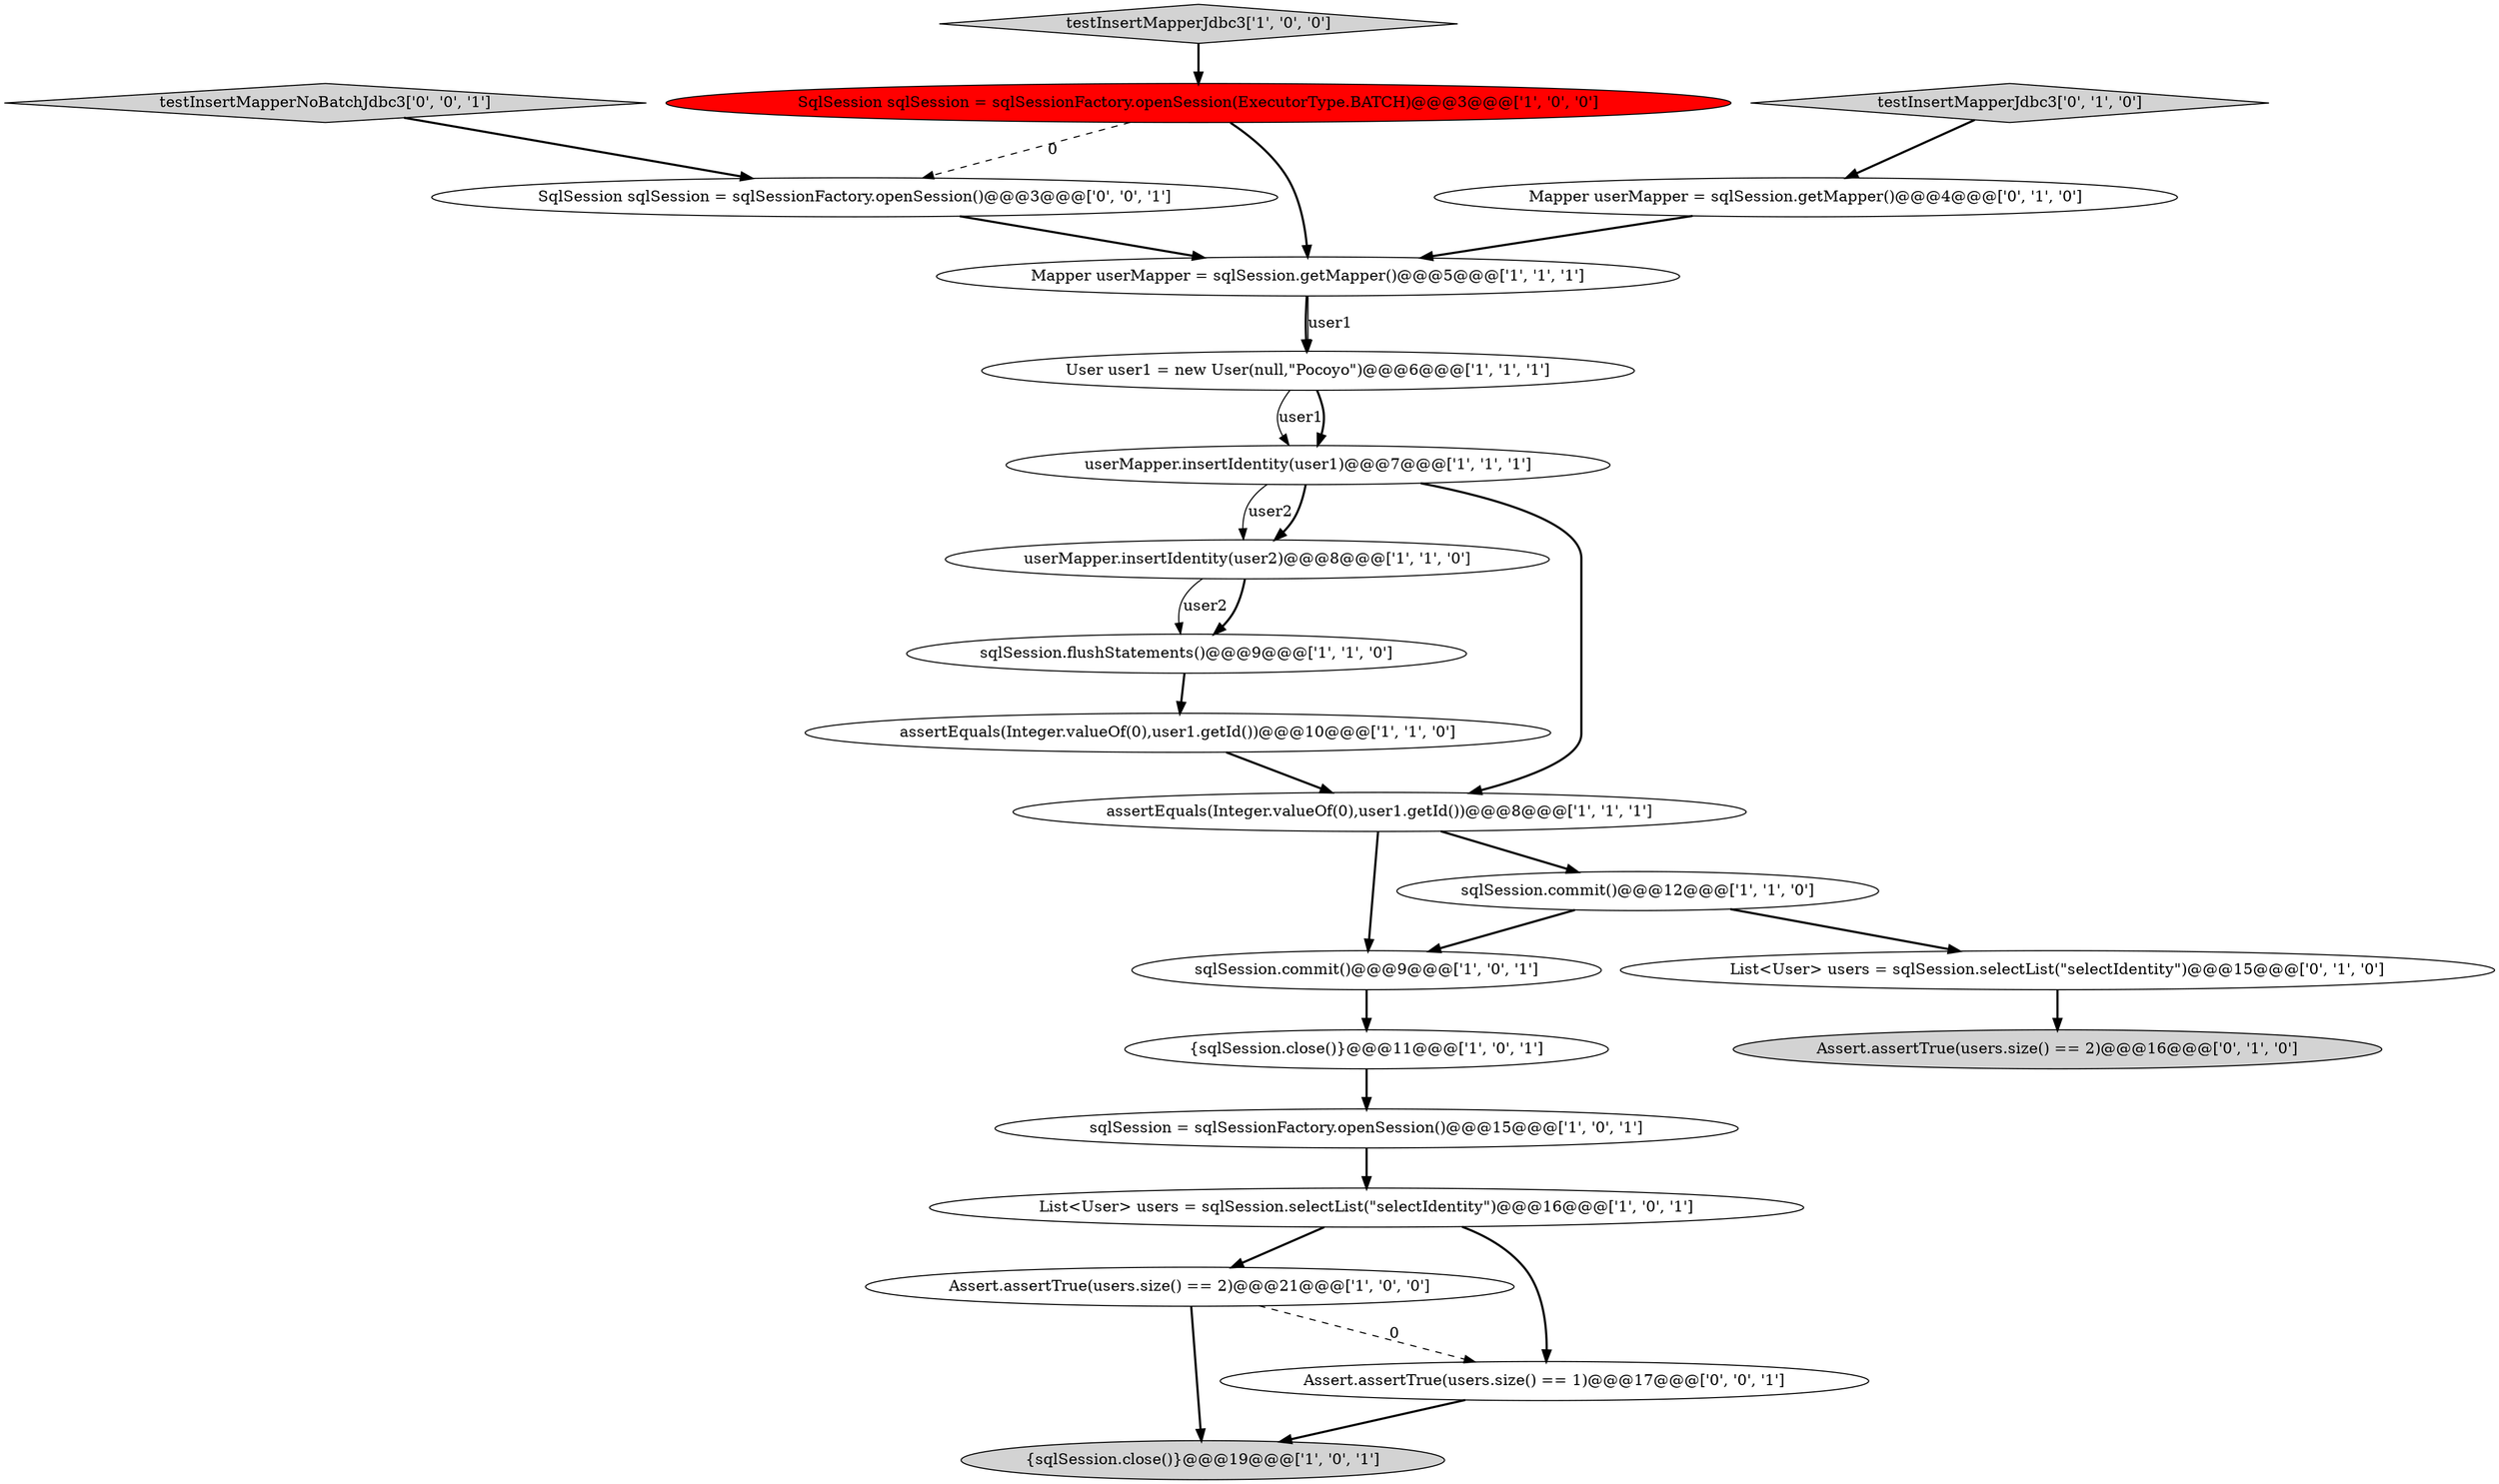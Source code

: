 digraph {
18 [style = filled, label = "Mapper userMapper = sqlSession.getMapper()@@@4@@@['0', '1', '0']", fillcolor = white, shape = ellipse image = "AAA0AAABBB2BBB"];
10 [style = filled, label = "Mapper userMapper = sqlSession.getMapper()@@@5@@@['1', '1', '1']", fillcolor = white, shape = ellipse image = "AAA0AAABBB1BBB"];
7 [style = filled, label = "User user1 = new User(null,\"Pocoyo\")@@@6@@@['1', '1', '1']", fillcolor = white, shape = ellipse image = "AAA0AAABBB1BBB"];
8 [style = filled, label = "assertEquals(Integer.valueOf(0),user1.getId())@@@10@@@['1', '1', '0']", fillcolor = white, shape = ellipse image = "AAA0AAABBB1BBB"];
14 [style = filled, label = "Assert.assertTrue(users.size() == 2)@@@21@@@['1', '0', '0']", fillcolor = white, shape = ellipse image = "AAA0AAABBB1BBB"];
20 [style = filled, label = "testInsertMapperNoBatchJdbc3['0', '0', '1']", fillcolor = lightgray, shape = diamond image = "AAA0AAABBB3BBB"];
1 [style = filled, label = "{sqlSession.close()}@@@11@@@['1', '0', '1']", fillcolor = white, shape = ellipse image = "AAA0AAABBB1BBB"];
21 [style = filled, label = "SqlSession sqlSession = sqlSessionFactory.openSession()@@@3@@@['0', '0', '1']", fillcolor = white, shape = ellipse image = "AAA0AAABBB3BBB"];
6 [style = filled, label = "sqlSession.commit()@@@9@@@['1', '0', '1']", fillcolor = white, shape = ellipse image = "AAA0AAABBB1BBB"];
17 [style = filled, label = "testInsertMapperJdbc3['0', '1', '0']", fillcolor = lightgray, shape = diamond image = "AAA0AAABBB2BBB"];
4 [style = filled, label = "SqlSession sqlSession = sqlSessionFactory.openSession(ExecutorType.BATCH)@@@3@@@['1', '0', '0']", fillcolor = red, shape = ellipse image = "AAA1AAABBB1BBB"];
12 [style = filled, label = "testInsertMapperJdbc3['1', '0', '0']", fillcolor = lightgray, shape = diamond image = "AAA0AAABBB1BBB"];
5 [style = filled, label = "userMapper.insertIdentity(user2)@@@8@@@['1', '1', '0']", fillcolor = white, shape = ellipse image = "AAA0AAABBB1BBB"];
15 [style = filled, label = "sqlSession.flushStatements()@@@9@@@['1', '1', '0']", fillcolor = white, shape = ellipse image = "AAA0AAABBB1BBB"];
2 [style = filled, label = "userMapper.insertIdentity(user1)@@@7@@@['1', '1', '1']", fillcolor = white, shape = ellipse image = "AAA0AAABBB1BBB"];
3 [style = filled, label = "assertEquals(Integer.valueOf(0),user1.getId())@@@8@@@['1', '1', '1']", fillcolor = white, shape = ellipse image = "AAA0AAABBB1BBB"];
22 [style = filled, label = "Assert.assertTrue(users.size() == 1)@@@17@@@['0', '0', '1']", fillcolor = white, shape = ellipse image = "AAA0AAABBB3BBB"];
13 [style = filled, label = "{sqlSession.close()}@@@19@@@['1', '0', '1']", fillcolor = lightgray, shape = ellipse image = "AAA0AAABBB1BBB"];
9 [style = filled, label = "sqlSession.commit()@@@12@@@['1', '1', '0']", fillcolor = white, shape = ellipse image = "AAA0AAABBB1BBB"];
0 [style = filled, label = "sqlSession = sqlSessionFactory.openSession()@@@15@@@['1', '0', '1']", fillcolor = white, shape = ellipse image = "AAA0AAABBB1BBB"];
16 [style = filled, label = "List<User> users = sqlSession.selectList(\"selectIdentity\")@@@15@@@['0', '1', '0']", fillcolor = white, shape = ellipse image = "AAA0AAABBB2BBB"];
11 [style = filled, label = "List<User> users = sqlSession.selectList(\"selectIdentity\")@@@16@@@['1', '0', '1']", fillcolor = white, shape = ellipse image = "AAA0AAABBB1BBB"];
19 [style = filled, label = "Assert.assertTrue(users.size() == 2)@@@16@@@['0', '1', '0']", fillcolor = lightgray, shape = ellipse image = "AAA0AAABBB2BBB"];
4->10 [style = bold, label=""];
21->10 [style = bold, label=""];
11->14 [style = bold, label=""];
2->3 [style = bold, label=""];
8->3 [style = bold, label=""];
7->2 [style = solid, label="user1"];
5->15 [style = bold, label=""];
0->11 [style = bold, label=""];
3->6 [style = bold, label=""];
14->22 [style = dashed, label="0"];
1->0 [style = bold, label=""];
16->19 [style = bold, label=""];
4->21 [style = dashed, label="0"];
10->7 [style = bold, label=""];
10->7 [style = solid, label="user1"];
9->16 [style = bold, label=""];
9->6 [style = bold, label=""];
20->21 [style = bold, label=""];
3->9 [style = bold, label=""];
6->1 [style = bold, label=""];
18->10 [style = bold, label=""];
12->4 [style = bold, label=""];
7->2 [style = bold, label=""];
11->22 [style = bold, label=""];
14->13 [style = bold, label=""];
22->13 [style = bold, label=""];
5->15 [style = solid, label="user2"];
2->5 [style = solid, label="user2"];
15->8 [style = bold, label=""];
17->18 [style = bold, label=""];
2->5 [style = bold, label=""];
}
